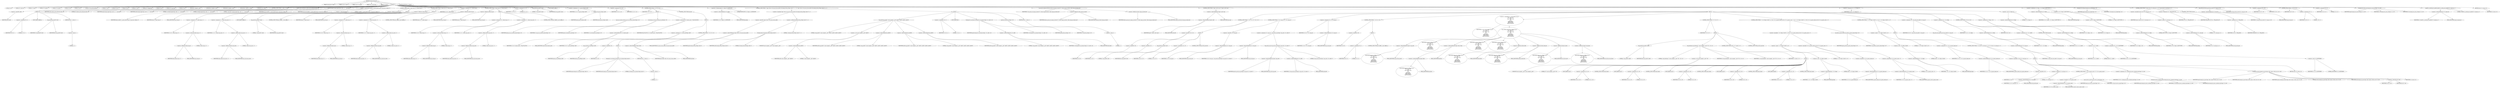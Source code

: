 digraph hostapd_notif_assoc {  
"1000122" [label = "(METHOD,hostapd_notif_assoc)" ]
"1000123" [label = "(PARAM,hostapd_data *hapd)" ]
"1000124" [label = "(PARAM,const u8 *addr)" ]
"1000125" [label = "(PARAM,const u8 *req_ies)" ]
"1000126" [label = "(PARAM,size_t req_ies_len)" ]
"1000127" [label = "(PARAM,int reassoc)" ]
"1000128" [label = "(BLOCK,,)" ]
"1000129" [label = "(LOCAL,v9: int)" ]
"1000130" [label = "(LOCAL,v10: const u8 *)" ]
"1000131" [label = "(LOCAL,v11: size_t)" ]
"1000132" [label = "(LOCAL,v12: sta_info *)" ]
"1000133" [label = "(LOCAL,v13: sta_info *)" ]
"1000134" [label = "(LOCAL,v14: int)" ]
"1000135" [label = "(LOCAL,v15: int)" ]
"1000136" [label = "(LOCAL,v16: wpa_state_machine *)" ]
"1000137" [label = "(LOCAL,v17: int)" ]
"1000138" [label = "(LOCAL,v18: u8 *)" ]
"1000139" [label = "(LOCAL,v20: int)" ]
"1000140" [label = "(LOCAL,v21: u32)" ]
"1000141" [label = "(LOCAL,v22: unsigned int)" ]
"1000142" [label = "(LOCAL,v23: int)" ]
"1000143" [label = "(LOCAL,v24: wpa_event)" ]
"1000144" [label = "(LOCAL,v25: int)" ]
"1000145" [label = "(LOCAL,fmt: unsigned __int8 *)" ]
"1000146" [label = "(LOCAL,fmta: unsigned __int8 *)" ]
"1000147" [label = "(LOCAL,fmtb: unsigned __int8 *)" ]
"1000148" [label = "(LOCAL,elems: ieee802_11_elems)" ]
"1000149" [label = "(LOCAL,buf: u8 [ 1064 ])" ]
"1000150" [label = "(CONTROL_STRUCTURE,if ( !addr ),if ( !addr ))" ]
"1000151" [label = "(<operator>.logicalNot,!addr)" ]
"1000152" [label = "(IDENTIFIER,addr,!addr)" ]
"1000153" [label = "(BLOCK,,)" ]
"1000154" [label = "(<operator>.assignment,v9 = 2)" ]
"1000155" [label = "(IDENTIFIER,v9,v9 = 2)" ]
"1000156" [label = "(LITERAL,2,v9 = 2)" ]
"1000157" [label = "(JUMP_TARGET,LABEL_3)" ]
"1000158" [label = "(wpa_printf,wpa_printf(v9, fmt))" ]
"1000159" [label = "(IDENTIFIER,v9,wpa_printf(v9, fmt))" ]
"1000160" [label = "(IDENTIFIER,fmt,wpa_printf(v9, fmt))" ]
"1000161" [label = "(RETURN,return -1;,return -1;)" ]
"1000162" [label = "(<operator>.minus,-1)" ]
"1000163" [label = "(LITERAL,1,-1)" ]
"1000164" [label = "(random_add_randomness,random_add_randomness(addr, 6u))" ]
"1000165" [label = "(IDENTIFIER,addr,random_add_randomness(addr, 6u))" ]
"1000166" [label = "(LITERAL,6u,random_add_randomness(addr, 6u))" ]
"1000167" [label = "(hostapd_logger,hostapd_logger(hapd, addr, 1u, 2, \"associated\"))" ]
"1000168" [label = "(IDENTIFIER,hapd,hostapd_logger(hapd, addr, 1u, 2, \"associated\"))" ]
"1000169" [label = "(IDENTIFIER,addr,hostapd_logger(hapd, addr, 1u, 2, \"associated\"))" ]
"1000170" [label = "(LITERAL,1u,hostapd_logger(hapd, addr, 1u, 2, \"associated\"))" ]
"1000171" [label = "(LITERAL,2,hostapd_logger(hapd, addr, 1u, 2, \"associated\"))" ]
"1000172" [label = "(LITERAL,\"associated\",hostapd_logger(hapd, addr, 1u, 2, \"associated\"))" ]
"1000173" [label = "(ieee802_11_parse_elems,ieee802_11_parse_elems(req_ies, req_ies_len, &elems, 0))" ]
"1000174" [label = "(IDENTIFIER,req_ies,ieee802_11_parse_elems(req_ies, req_ies_len, &elems, 0))" ]
"1000175" [label = "(IDENTIFIER,req_ies_len,ieee802_11_parse_elems(req_ies, req_ies_len, &elems, 0))" ]
"1000176" [label = "(<operator>.addressOf,&elems)" ]
"1000177" [label = "(IDENTIFIER,elems,ieee802_11_parse_elems(req_ies, req_ies_len, &elems, 0))" ]
"1000178" [label = "(LITERAL,0,ieee802_11_parse_elems(req_ies, req_ies_len, &elems, 0))" ]
"1000179" [label = "(CONTROL_STRUCTURE,if ( elems.wps_ie ),if ( elems.wps_ie ))" ]
"1000180" [label = "(<operator>.fieldAccess,elems.wps_ie)" ]
"1000181" [label = "(IDENTIFIER,elems,if ( elems.wps_ie ))" ]
"1000182" [label = "(FIELD_IDENTIFIER,wps_ie,wps_ie)" ]
"1000183" [label = "(BLOCK,,)" ]
"1000184" [label = "(<operator>.assignment,v10 = elems.wps_ie - 2)" ]
"1000185" [label = "(IDENTIFIER,v10,v10 = elems.wps_ie - 2)" ]
"1000186" [label = "(<operator>.subtraction,elems.wps_ie - 2)" ]
"1000187" [label = "(<operator>.fieldAccess,elems.wps_ie)" ]
"1000188" [label = "(IDENTIFIER,elems,elems.wps_ie - 2)" ]
"1000189" [label = "(FIELD_IDENTIFIER,wps_ie,wps_ie)" ]
"1000190" [label = "(LITERAL,2,elems.wps_ie - 2)" ]
"1000191" [label = "(<operator>.assignment,v11 = elems.wps_ie_len + 2)" ]
"1000192" [label = "(IDENTIFIER,v11,v11 = elems.wps_ie_len + 2)" ]
"1000193" [label = "(<operator>.addition,elems.wps_ie_len + 2)" ]
"1000194" [label = "(<operator>.fieldAccess,elems.wps_ie_len)" ]
"1000195" [label = "(IDENTIFIER,elems,elems.wps_ie_len + 2)" ]
"1000196" [label = "(FIELD_IDENTIFIER,wps_ie_len,wps_ie_len)" ]
"1000197" [label = "(LITERAL,2,elems.wps_ie_len + 2)" ]
"1000198" [label = "(JUMP_TARGET,LABEL_6)" ]
"1000199" [label = "(wpa_printf,wpa_printf(2, fmta))" ]
"1000200" [label = "(LITERAL,2,wpa_printf(2, fmta))" ]
"1000201" [label = "(IDENTIFIER,fmta,wpa_printf(2, fmta))" ]
"1000202" [label = "(CONTROL_STRUCTURE,goto LABEL_7;,goto LABEL_7;)" ]
"1000203" [label = "(CONTROL_STRUCTURE,if ( elems.rsn_ie ),if ( elems.rsn_ie ))" ]
"1000204" [label = "(<operator>.fieldAccess,elems.rsn_ie)" ]
"1000205" [label = "(IDENTIFIER,elems,if ( elems.rsn_ie ))" ]
"1000206" [label = "(FIELD_IDENTIFIER,rsn_ie,rsn_ie)" ]
"1000207" [label = "(BLOCK,,)" ]
"1000208" [label = "(<operator>.assignment,v10 = elems.rsn_ie - 2)" ]
"1000209" [label = "(IDENTIFIER,v10,v10 = elems.rsn_ie - 2)" ]
"1000210" [label = "(<operator>.subtraction,elems.rsn_ie - 2)" ]
"1000211" [label = "(<operator>.fieldAccess,elems.rsn_ie)" ]
"1000212" [label = "(IDENTIFIER,elems,elems.rsn_ie - 2)" ]
"1000213" [label = "(FIELD_IDENTIFIER,rsn_ie,rsn_ie)" ]
"1000214" [label = "(LITERAL,2,elems.rsn_ie - 2)" ]
"1000215" [label = "(<operator>.assignment,v11 = elems.rsn_ie_len + 2)" ]
"1000216" [label = "(IDENTIFIER,v11,v11 = elems.rsn_ie_len + 2)" ]
"1000217" [label = "(<operator>.addition,elems.rsn_ie_len + 2)" ]
"1000218" [label = "(<operator>.fieldAccess,elems.rsn_ie_len)" ]
"1000219" [label = "(IDENTIFIER,elems,elems.rsn_ie_len + 2)" ]
"1000220" [label = "(FIELD_IDENTIFIER,rsn_ie_len,rsn_ie_len)" ]
"1000221" [label = "(LITERAL,2,elems.rsn_ie_len + 2)" ]
"1000222" [label = "(CONTROL_STRUCTURE,goto LABEL_6;,goto LABEL_6;)" ]
"1000223" [label = "(<operator>.assignment,v10 = elems.wpa_ie)" ]
"1000224" [label = "(IDENTIFIER,v10,v10 = elems.wpa_ie)" ]
"1000225" [label = "(<operator>.fieldAccess,elems.wpa_ie)" ]
"1000226" [label = "(IDENTIFIER,elems,v10 = elems.wpa_ie)" ]
"1000227" [label = "(FIELD_IDENTIFIER,wpa_ie,wpa_ie)" ]
"1000228" [label = "(CONTROL_STRUCTURE,if ( elems.wpa_ie ),if ( elems.wpa_ie ))" ]
"1000229" [label = "(<operator>.fieldAccess,elems.wpa_ie)" ]
"1000230" [label = "(IDENTIFIER,elems,if ( elems.wpa_ie ))" ]
"1000231" [label = "(FIELD_IDENTIFIER,wpa_ie,wpa_ie)" ]
"1000232" [label = "(BLOCK,,)" ]
"1000233" [label = "(<operator>.assignment,v10 = elems.wpa_ie - 2)" ]
"1000234" [label = "(IDENTIFIER,v10,v10 = elems.wpa_ie - 2)" ]
"1000235" [label = "(<operator>.subtraction,elems.wpa_ie - 2)" ]
"1000236" [label = "(<operator>.fieldAccess,elems.wpa_ie)" ]
"1000237" [label = "(IDENTIFIER,elems,elems.wpa_ie - 2)" ]
"1000238" [label = "(FIELD_IDENTIFIER,wpa_ie,wpa_ie)" ]
"1000239" [label = "(LITERAL,2,elems.wpa_ie - 2)" ]
"1000240" [label = "(<operator>.assignment,v11 = elems.wpa_ie_len + 2)" ]
"1000241" [label = "(IDENTIFIER,v11,v11 = elems.wpa_ie_len + 2)" ]
"1000242" [label = "(<operator>.addition,elems.wpa_ie_len + 2)" ]
"1000243" [label = "(<operator>.fieldAccess,elems.wpa_ie_len)" ]
"1000244" [label = "(IDENTIFIER,elems,elems.wpa_ie_len + 2)" ]
"1000245" [label = "(FIELD_IDENTIFIER,wpa_ie_len,wpa_ie_len)" ]
"1000246" [label = "(LITERAL,2,elems.wpa_ie_len + 2)" ]
"1000247" [label = "(CONTROL_STRUCTURE,goto LABEL_6;,goto LABEL_6;)" ]
"1000248" [label = "(<operator>.assignment,v11 = 0)" ]
"1000249" [label = "(IDENTIFIER,v11,v11 = 0)" ]
"1000250" [label = "(LITERAL,0,v11 = 0)" ]
"1000251" [label = "(wpa_printf,wpa_printf(2, fmta))" ]
"1000252" [label = "(LITERAL,2,wpa_printf(2, fmta))" ]
"1000253" [label = "(IDENTIFIER,fmta,wpa_printf(2, fmta))" ]
"1000254" [label = "(JUMP_TARGET,LABEL_7)" ]
"1000255" [label = "(<operator>.assignment,v12 = ap_get_sta(hapd, addr))" ]
"1000256" [label = "(IDENTIFIER,v12,v12 = ap_get_sta(hapd, addr))" ]
"1000257" [label = "(ap_get_sta,ap_get_sta(hapd, addr))" ]
"1000258" [label = "(IDENTIFIER,hapd,ap_get_sta(hapd, addr))" ]
"1000259" [label = "(IDENTIFIER,addr,ap_get_sta(hapd, addr))" ]
"1000260" [label = "(<operator>.assignment,v13 = v12)" ]
"1000261" [label = "(IDENTIFIER,v13,v13 = v12)" ]
"1000262" [label = "(IDENTIFIER,v12,v13 = v12)" ]
"1000263" [label = "(CONTROL_STRUCTURE,if ( v12 ),if ( v12 ))" ]
"1000264" [label = "(IDENTIFIER,v12,if ( v12 ))" ]
"1000265" [label = "(BLOCK,,)" ]
"1000266" [label = "(ap_sta_no_session_timeout,ap_sta_no_session_timeout(hapd, v12))" ]
"1000267" [label = "(IDENTIFIER,hapd,ap_sta_no_session_timeout(hapd, v12))" ]
"1000268" [label = "(IDENTIFIER,v12,ap_sta_no_session_timeout(hapd, v12))" ]
"1000269" [label = "(accounting_sta_stop,accounting_sta_stop(hapd, v13))" ]
"1000270" [label = "(IDENTIFIER,hapd,accounting_sta_stop(hapd, v13))" ]
"1000271" [label = "(IDENTIFIER,v13,accounting_sta_stop(hapd, v13))" ]
"1000272" [label = "(<operator>.assignment,v13->timeout_next = STA_NULLFUNC)" ]
"1000273" [label = "(<operator>.indirectFieldAccess,v13->timeout_next)" ]
"1000274" [label = "(IDENTIFIER,v13,v13->timeout_next = STA_NULLFUNC)" ]
"1000275" [label = "(FIELD_IDENTIFIER,timeout_next,timeout_next)" ]
"1000276" [label = "(IDENTIFIER,STA_NULLFUNC,v13->timeout_next = STA_NULLFUNC)" ]
"1000277" [label = "(CONTROL_STRUCTURE,else,else)" ]
"1000278" [label = "(BLOCK,,)" ]
"1000279" [label = "(<operator>.assignment,v13 = ap_sta_add(hapd, addr))" ]
"1000280" [label = "(IDENTIFIER,v13,v13 = ap_sta_add(hapd, addr))" ]
"1000281" [label = "(ap_sta_add,ap_sta_add(hapd, addr))" ]
"1000282" [label = "(IDENTIFIER,hapd,ap_sta_add(hapd, addr))" ]
"1000283" [label = "(IDENTIFIER,addr,ap_sta_add(hapd, addr))" ]
"1000284" [label = "(CONTROL_STRUCTURE,if ( !v13 ),if ( !v13 ))" ]
"1000285" [label = "(<operator>.logicalNot,!v13)" ]
"1000286" [label = "(IDENTIFIER,v13,!v13)" ]
"1000287" [label = "(BLOCK,,)" ]
"1000288" [label = "(hostapd_drv_sta_disassoc,hostapd_drv_sta_disassoc(hapd, addr, 5))" ]
"1000289" [label = "(IDENTIFIER,hapd,hostapd_drv_sta_disassoc(hapd, addr, 5))" ]
"1000290" [label = "(IDENTIFIER,addr,hostapd_drv_sta_disassoc(hapd, addr, 5))" ]
"1000291" [label = "(LITERAL,5,hostapd_drv_sta_disassoc(hapd, addr, 5))" ]
"1000292" [label = "(RETURN,return -1;,return -1;)" ]
"1000293" [label = "(<operator>.minus,-1)" ]
"1000294" [label = "(LITERAL,1,-1)" ]
"1000295" [label = "(<operators>.assignmentAnd,v13->flags &= 0xFFFECFFF)" ]
"1000296" [label = "(<operator>.indirectFieldAccess,v13->flags)" ]
"1000297" [label = "(IDENTIFIER,v13,v13->flags &= 0xFFFECFFF)" ]
"1000298" [label = "(FIELD_IDENTIFIER,flags,flags)" ]
"1000299" [label = "(LITERAL,0xFFFECFFF,v13->flags &= 0xFFFECFFF)" ]
"1000300" [label = "(CONTROL_STRUCTURE,if ( !hapd->iface->drv_max_acl_mac_addrs && hostapd_check_acl(hapd, addr, 0) != 1 ),if ( !hapd->iface->drv_max_acl_mac_addrs && hostapd_check_acl(hapd, addr, 0) != 1 ))" ]
"1000301" [label = "(<operator>.logicalAnd,!hapd->iface->drv_max_acl_mac_addrs && hostapd_check_acl(hapd, addr, 0) != 1)" ]
"1000302" [label = "(<operator>.logicalNot,!hapd->iface->drv_max_acl_mac_addrs)" ]
"1000303" [label = "(<operator>.indirectFieldAccess,hapd->iface->drv_max_acl_mac_addrs)" ]
"1000304" [label = "(<operator>.indirectFieldAccess,hapd->iface)" ]
"1000305" [label = "(IDENTIFIER,hapd,!hapd->iface->drv_max_acl_mac_addrs)" ]
"1000306" [label = "(FIELD_IDENTIFIER,iface,iface)" ]
"1000307" [label = "(FIELD_IDENTIFIER,drv_max_acl_mac_addrs,drv_max_acl_mac_addrs)" ]
"1000308" [label = "(<operator>.notEquals,hostapd_check_acl(hapd, addr, 0) != 1)" ]
"1000309" [label = "(hostapd_check_acl,hostapd_check_acl(hapd, addr, 0))" ]
"1000310" [label = "(IDENTIFIER,hapd,hostapd_check_acl(hapd, addr, 0))" ]
"1000311" [label = "(IDENTIFIER,addr,hostapd_check_acl(hapd, addr, 0))" ]
"1000312" [label = "(LITERAL,0,hostapd_check_acl(hapd, addr, 0))" ]
"1000313" [label = "(LITERAL,1,hostapd_check_acl(hapd, addr, 0) != 1)" ]
"1000314" [label = "(BLOCK,,)" ]
"1000315" [label = "(wpa_printf,wpa_printf(3, (const unsigned __int8 *)addr[2], addr[3], addr[4], addr[5]))" ]
"1000316" [label = "(LITERAL,3,wpa_printf(3, (const unsigned __int8 *)addr[2], addr[3], addr[4], addr[5]))" ]
"1000317" [label = "(<operator>.cast,(const unsigned __int8 *)addr[2])" ]
"1000318" [label = "(UNKNOWN,const unsigned __int8 *,const unsigned __int8 *)" ]
"1000319" [label = "(<operator>.indirectIndexAccess,addr[2])" ]
"1000320" [label = "(IDENTIFIER,addr,(const unsigned __int8 *)addr[2])" ]
"1000321" [label = "(LITERAL,2,(const unsigned __int8 *)addr[2])" ]
"1000322" [label = "(<operator>.indirectIndexAccess,addr[3])" ]
"1000323" [label = "(IDENTIFIER,addr,wpa_printf(3, (const unsigned __int8 *)addr[2], addr[3], addr[4], addr[5]))" ]
"1000324" [label = "(LITERAL,3,wpa_printf(3, (const unsigned __int8 *)addr[2], addr[3], addr[4], addr[5]))" ]
"1000325" [label = "(<operator>.indirectIndexAccess,addr[4])" ]
"1000326" [label = "(IDENTIFIER,addr,wpa_printf(3, (const unsigned __int8 *)addr[2], addr[3], addr[4], addr[5]))" ]
"1000327" [label = "(LITERAL,4,wpa_printf(3, (const unsigned __int8 *)addr[2], addr[3], addr[4], addr[5]))" ]
"1000328" [label = "(<operator>.indirectIndexAccess,addr[5])" ]
"1000329" [label = "(IDENTIFIER,addr,wpa_printf(3, (const unsigned __int8 *)addr[2], addr[3], addr[4], addr[5]))" ]
"1000330" [label = "(LITERAL,5,wpa_printf(3, (const unsigned __int8 *)addr[2], addr[3], addr[4], addr[5]))" ]
"1000331" [label = "(<operator>.assignment,v14 = 1)" ]
"1000332" [label = "(IDENTIFIER,v14,v14 = 1)" ]
"1000333" [label = "(LITERAL,1,v14 = 1)" ]
"1000334" [label = "(JUMP_TARGET,fail)" ]
"1000335" [label = "(hostapd_drv_sta_disassoc,hostapd_drv_sta_disassoc(hapd, v13->addr, v14))" ]
"1000336" [label = "(IDENTIFIER,hapd,hostapd_drv_sta_disassoc(hapd, v13->addr, v14))" ]
"1000337" [label = "(<operator>.indirectFieldAccess,v13->addr)" ]
"1000338" [label = "(IDENTIFIER,v13,hostapd_drv_sta_disassoc(hapd, v13->addr, v14))" ]
"1000339" [label = "(FIELD_IDENTIFIER,addr,addr)" ]
"1000340" [label = "(IDENTIFIER,v14,hostapd_drv_sta_disassoc(hapd, v13->addr, v14))" ]
"1000341" [label = "(ap_free_sta,ap_free_sta(hapd, v13))" ]
"1000342" [label = "(IDENTIFIER,hapd,ap_free_sta(hapd, v13))" ]
"1000343" [label = "(IDENTIFIER,v13,ap_free_sta(hapd, v13))" ]
"1000344" [label = "(RETURN,return -1;,return -1;)" ]
"1000345" [label = "(<operator>.minus,-1)" ]
"1000346" [label = "(LITERAL,1,-1)" ]
"1000347" [label = "(ap_copy_sta_supp_op_classes,ap_copy_sta_supp_op_classes(v13, elems.supp_op_classes, elems.supp_op_classes_len))" ]
"1000348" [label = "(IDENTIFIER,v13,ap_copy_sta_supp_op_classes(v13, elems.supp_op_classes, elems.supp_op_classes_len))" ]
"1000349" [label = "(<operator>.fieldAccess,elems.supp_op_classes)" ]
"1000350" [label = "(IDENTIFIER,elems,ap_copy_sta_supp_op_classes(v13, elems.supp_op_classes, elems.supp_op_classes_len))" ]
"1000351" [label = "(FIELD_IDENTIFIER,supp_op_classes,supp_op_classes)" ]
"1000352" [label = "(<operator>.fieldAccess,elems.supp_op_classes_len)" ]
"1000353" [label = "(IDENTIFIER,elems,ap_copy_sta_supp_op_classes(v13, elems.supp_op_classes, elems.supp_op_classes_len))" ]
"1000354" [label = "(FIELD_IDENTIFIER,supp_op_classes_len,supp_op_classes_len)" ]
"1000355" [label = "(CONTROL_STRUCTURE,if ( hapd->conf->wpa ),if ( hapd->conf->wpa ))" ]
"1000356" [label = "(<operator>.indirectFieldAccess,hapd->conf->wpa)" ]
"1000357" [label = "(<operator>.indirectFieldAccess,hapd->conf)" ]
"1000358" [label = "(IDENTIFIER,hapd,if ( hapd->conf->wpa ))" ]
"1000359" [label = "(FIELD_IDENTIFIER,conf,conf)" ]
"1000360" [label = "(FIELD_IDENTIFIER,wpa,wpa)" ]
"1000361" [label = "(BLOCK,,)" ]
"1000362" [label = "(CONTROL_STRUCTURE,if ( !v10 || !v11 ),if ( !v10 || !v11 ))" ]
"1000363" [label = "(<operator>.logicalOr,!v10 || !v11)" ]
"1000364" [label = "(<operator>.logicalNot,!v10)" ]
"1000365" [label = "(IDENTIFIER,v10,!v10)" ]
"1000366" [label = "(<operator>.logicalNot,!v11)" ]
"1000367" [label = "(IDENTIFIER,v11,!v11)" ]
"1000368" [label = "(BLOCK,,)" ]
"1000369" [label = "(wpa_printf,wpa_printf(2, fmt))" ]
"1000370" [label = "(LITERAL,2,wpa_printf(2, fmt))" ]
"1000371" [label = "(IDENTIFIER,fmt,wpa_printf(2, fmt))" ]
"1000372" [label = "(<operator>.assignment,v14 = 13)" ]
"1000373" [label = "(IDENTIFIER,v14,v14 = 13)" ]
"1000374" [label = "(LITERAL,13,v14 = 13)" ]
"1000375" [label = "(CONTROL_STRUCTURE,goto fail;,goto fail;)" ]
"1000376" [label = "(CONTROL_STRUCTURE,if ( !v13->wpa_sm ),if ( !v13->wpa_sm ))" ]
"1000377" [label = "(<operator>.logicalNot,!v13->wpa_sm)" ]
"1000378" [label = "(<operator>.indirectFieldAccess,v13->wpa_sm)" ]
"1000379" [label = "(IDENTIFIER,v13,!v13->wpa_sm)" ]
"1000380" [label = "(FIELD_IDENTIFIER,wpa_sm,wpa_sm)" ]
"1000381" [label = "(<operator>.assignment,v13->wpa_sm = wpa_auth_sta_init(hapd->wpa_auth, v13->addr, 0))" ]
"1000382" [label = "(<operator>.indirectFieldAccess,v13->wpa_sm)" ]
"1000383" [label = "(IDENTIFIER,v13,v13->wpa_sm = wpa_auth_sta_init(hapd->wpa_auth, v13->addr, 0))" ]
"1000384" [label = "(FIELD_IDENTIFIER,wpa_sm,wpa_sm)" ]
"1000385" [label = "(wpa_auth_sta_init,wpa_auth_sta_init(hapd->wpa_auth, v13->addr, 0))" ]
"1000386" [label = "(<operator>.indirectFieldAccess,hapd->wpa_auth)" ]
"1000387" [label = "(IDENTIFIER,hapd,wpa_auth_sta_init(hapd->wpa_auth, v13->addr, 0))" ]
"1000388" [label = "(FIELD_IDENTIFIER,wpa_auth,wpa_auth)" ]
"1000389" [label = "(<operator>.indirectFieldAccess,v13->addr)" ]
"1000390" [label = "(IDENTIFIER,v13,wpa_auth_sta_init(hapd->wpa_auth, v13->addr, 0))" ]
"1000391" [label = "(FIELD_IDENTIFIER,addr,addr)" ]
"1000392" [label = "(LITERAL,0,wpa_auth_sta_init(hapd->wpa_auth, v13->addr, 0))" ]
"1000393" [label = "(<operator>.assignment,v16 = v13->wpa_sm)" ]
"1000394" [label = "(IDENTIFIER,v16,v16 = v13->wpa_sm)" ]
"1000395" [label = "(<operator>.indirectFieldAccess,v13->wpa_sm)" ]
"1000396" [label = "(IDENTIFIER,v13,v16 = v13->wpa_sm)" ]
"1000397" [label = "(FIELD_IDENTIFIER,wpa_sm,wpa_sm)" ]
"1000398" [label = "(CONTROL_STRUCTURE,if ( !v16 ),if ( !v16 ))" ]
"1000399" [label = "(<operator>.logicalNot,!v16)" ]
"1000400" [label = "(IDENTIFIER,v16,!v16)" ]
"1000401" [label = "(BLOCK,,)" ]
"1000402" [label = "(<operator>.assignment,v9 = 5)" ]
"1000403" [label = "(IDENTIFIER,v9,v9 = 5)" ]
"1000404" [label = "(LITERAL,5,v9 = 5)" ]
"1000405" [label = "(CONTROL_STRUCTURE,goto LABEL_3;,goto LABEL_3;)" ]
"1000406" [label = "(<operator>.assignment,v17 = wpa_validate_wpa_ie(\n            hapd->wpa_auth,\n            v16,\n            hapd->iface->freq,\n            v10,\n            v11,\n            elems.mdie,\n            elems.mdie_len,\n            elems.owe_dh,\n            elems.owe_dh_len))" ]
"1000407" [label = "(IDENTIFIER,v17,v17 = wpa_validate_wpa_ie(\n            hapd->wpa_auth,\n            v16,\n            hapd->iface->freq,\n            v10,\n            v11,\n            elems.mdie,\n            elems.mdie_len,\n            elems.owe_dh,\n            elems.owe_dh_len))" ]
"1000408" [label = "(wpa_validate_wpa_ie,wpa_validate_wpa_ie(\n            hapd->wpa_auth,\n            v16,\n            hapd->iface->freq,\n            v10,\n            v11,\n            elems.mdie,\n            elems.mdie_len,\n            elems.owe_dh,\n            elems.owe_dh_len))" ]
"1000409" [label = "(<operator>.indirectFieldAccess,hapd->wpa_auth)" ]
"1000410" [label = "(IDENTIFIER,hapd,wpa_validate_wpa_ie(\n            hapd->wpa_auth,\n            v16,\n            hapd->iface->freq,\n            v10,\n            v11,\n            elems.mdie,\n            elems.mdie_len,\n            elems.owe_dh,\n            elems.owe_dh_len))" ]
"1000411" [label = "(FIELD_IDENTIFIER,wpa_auth,wpa_auth)" ]
"1000412" [label = "(IDENTIFIER,v16,wpa_validate_wpa_ie(\n            hapd->wpa_auth,\n            v16,\n            hapd->iface->freq,\n            v10,\n            v11,\n            elems.mdie,\n            elems.mdie_len,\n            elems.owe_dh,\n            elems.owe_dh_len))" ]
"1000413" [label = "(<operator>.indirectFieldAccess,hapd->iface->freq)" ]
"1000414" [label = "(<operator>.indirectFieldAccess,hapd->iface)" ]
"1000415" [label = "(IDENTIFIER,hapd,wpa_validate_wpa_ie(\n            hapd->wpa_auth,\n            v16,\n            hapd->iface->freq,\n            v10,\n            v11,\n            elems.mdie,\n            elems.mdie_len,\n            elems.owe_dh,\n            elems.owe_dh_len))" ]
"1000416" [label = "(FIELD_IDENTIFIER,iface,iface)" ]
"1000417" [label = "(FIELD_IDENTIFIER,freq,freq)" ]
"1000418" [label = "(IDENTIFIER,v10,wpa_validate_wpa_ie(\n            hapd->wpa_auth,\n            v16,\n            hapd->iface->freq,\n            v10,\n            v11,\n            elems.mdie,\n            elems.mdie_len,\n            elems.owe_dh,\n            elems.owe_dh_len))" ]
"1000419" [label = "(IDENTIFIER,v11,wpa_validate_wpa_ie(\n            hapd->wpa_auth,\n            v16,\n            hapd->iface->freq,\n            v10,\n            v11,\n            elems.mdie,\n            elems.mdie_len,\n            elems.owe_dh,\n            elems.owe_dh_len))" ]
"1000420" [label = "(<operator>.fieldAccess,elems.mdie)" ]
"1000421" [label = "(IDENTIFIER,elems,wpa_validate_wpa_ie(\n            hapd->wpa_auth,\n            v16,\n            hapd->iface->freq,\n            v10,\n            v11,\n            elems.mdie,\n            elems.mdie_len,\n            elems.owe_dh,\n            elems.owe_dh_len))" ]
"1000422" [label = "(FIELD_IDENTIFIER,mdie,mdie)" ]
"1000423" [label = "(<operator>.fieldAccess,elems.mdie_len)" ]
"1000424" [label = "(IDENTIFIER,elems,wpa_validate_wpa_ie(\n            hapd->wpa_auth,\n            v16,\n            hapd->iface->freq,\n            v10,\n            v11,\n            elems.mdie,\n            elems.mdie_len,\n            elems.owe_dh,\n            elems.owe_dh_len))" ]
"1000425" [label = "(FIELD_IDENTIFIER,mdie_len,mdie_len)" ]
"1000426" [label = "(<operator>.fieldAccess,elems.owe_dh)" ]
"1000427" [label = "(IDENTIFIER,elems,wpa_validate_wpa_ie(\n            hapd->wpa_auth,\n            v16,\n            hapd->iface->freq,\n            v10,\n            v11,\n            elems.mdie,\n            elems.mdie_len,\n            elems.owe_dh,\n            elems.owe_dh_len))" ]
"1000428" [label = "(FIELD_IDENTIFIER,owe_dh,owe_dh)" ]
"1000429" [label = "(<operator>.fieldAccess,elems.owe_dh_len)" ]
"1000430" [label = "(IDENTIFIER,elems,wpa_validate_wpa_ie(\n            hapd->wpa_auth,\n            v16,\n            hapd->iface->freq,\n            v10,\n            v11,\n            elems.mdie,\n            elems.mdie_len,\n            elems.owe_dh,\n            elems.owe_dh_len))" ]
"1000431" [label = "(FIELD_IDENTIFIER,owe_dh_len,owe_dh_len)" ]
"1000432" [label = "(CONTROL_STRUCTURE,if ( v17 ),if ( v17 ))" ]
"1000433" [label = "(IDENTIFIER,v17,if ( v17 ))" ]
"1000434" [label = "(BLOCK,,)" ]
"1000435" [label = "(wpa_printf,wpa_printf(2, fmtb))" ]
"1000436" [label = "(LITERAL,2,wpa_printf(2, fmtb))" ]
"1000437" [label = "(IDENTIFIER,fmtb,wpa_printf(2, fmtb))" ]
"1000438" [label = "(wpa_hexdump,wpa_hexdump(2, (const unsigned __int8 *)\"IE\", v10, v11))" ]
"1000439" [label = "(LITERAL,2,wpa_hexdump(2, (const unsigned __int8 *)\"IE\", v10, v11))" ]
"1000440" [label = "(<operator>.cast,(const unsigned __int8 *)\"IE\")" ]
"1000441" [label = "(UNKNOWN,const unsigned __int8 *,const unsigned __int8 *)" ]
"1000442" [label = "(LITERAL,\"IE\",(const unsigned __int8 *)\"IE\")" ]
"1000443" [label = "(IDENTIFIER,v10,wpa_hexdump(2, (const unsigned __int8 *)\"IE\", v10, v11))" ]
"1000444" [label = "(IDENTIFIER,v11,wpa_hexdump(2, (const unsigned __int8 *)\"IE\", v10, v11))" ]
"1000445" [label = "(CONTROL_STRUCTURE,switch ( v17 ),switch ( v17 ))" ]
"1000446" [label = "(IDENTIFIER,v17,switch ( v17 ))" ]
"1000447" [label = "(BLOCK,,)" ]
"1000448" [label = "(JUMP_TARGET,case 2)" ]
"1000449" [label = "(<operator>.assignment,v14 = 18)" ]
"1000450" [label = "(IDENTIFIER,v14,v14 = 18)" ]
"1000451" [label = "(LITERAL,18,v14 = 18)" ]
"1000452" [label = "(CONTROL_STRUCTURE,break;,break;)" ]
"1000453" [label = "(JUMP_TARGET,case 3)" ]
"1000454" [label = "(<operator>.assignment,v14 = 19)" ]
"1000455" [label = "(IDENTIFIER,v14,v14 = 19)" ]
"1000456" [label = "(LITERAL,19,v14 = 19)" ]
"1000457" [label = "(CONTROL_STRUCTURE,break;,break;)" ]
"1000458" [label = "(JUMP_TARGET,case 4)" ]
"1000459" [label = "(<operator>.assignment,v14 = 20)" ]
"1000460" [label = "(IDENTIFIER,v14,v14 = 20)" ]
"1000461" [label = "(LITERAL,20,v14 = 20)" ]
"1000462" [label = "(CONTROL_STRUCTURE,break;,break;)" ]
"1000463" [label = "(JUMP_TARGET,case 8)" ]
"1000464" [label = "(<operator>.assignment,v14 = 24)" ]
"1000465" [label = "(IDENTIFIER,v14,v14 = 24)" ]
"1000466" [label = "(LITERAL,24,v14 = 24)" ]
"1000467" [label = "(CONTROL_STRUCTURE,break;,break;)" ]
"1000468" [label = "(JUMP_TARGET,default)" ]
"1000469" [label = "(<operator>.assignment,v14 = 13)" ]
"1000470" [label = "(IDENTIFIER,v14,v14 = 13)" ]
"1000471" [label = "(LITERAL,13,v14 = 13)" ]
"1000472" [label = "(CONTROL_STRUCTURE,break;,break;)" ]
"1000473" [label = "(CONTROL_STRUCTURE,goto fail;,goto fail;)" ]
"1000474" [label = "(CONTROL_STRUCTURE,if ( (~v13->flags & 0x402) == 0 && !v13->sa_query_timed_out && v13->sa_query_count > 0 ),if ( (~v13->flags & 0x402) == 0 && !v13->sa_query_timed_out && v13->sa_query_count > 0 ))" ]
"1000475" [label = "(<operator>.logicalAnd,(~v13->flags & 0x402) == 0 && !v13->sa_query_timed_out && v13->sa_query_count > 0)" ]
"1000476" [label = "(<operator>.equals,(~v13->flags & 0x402) == 0)" ]
"1000477" [label = "(<operator>.and,~v13->flags & 0x402)" ]
"1000478" [label = "(<operator>.indirectFieldAccess,~v13->flags)" ]
"1000479" [label = "(IDENTIFIER,~v13,~v13->flags & 0x402)" ]
"1000480" [label = "(FIELD_IDENTIFIER,flags,flags)" ]
"1000481" [label = "(LITERAL,0x402,~v13->flags & 0x402)" ]
"1000482" [label = "(LITERAL,0,(~v13->flags & 0x402) == 0)" ]
"1000483" [label = "(<operator>.logicalAnd,!v13->sa_query_timed_out && v13->sa_query_count > 0)" ]
"1000484" [label = "(<operator>.logicalNot,!v13->sa_query_timed_out)" ]
"1000485" [label = "(<operator>.indirectFieldAccess,v13->sa_query_timed_out)" ]
"1000486" [label = "(IDENTIFIER,v13,!v13->sa_query_timed_out)" ]
"1000487" [label = "(FIELD_IDENTIFIER,sa_query_timed_out,sa_query_timed_out)" ]
"1000488" [label = "(<operator>.greaterThan,v13->sa_query_count > 0)" ]
"1000489" [label = "(<operator>.indirectFieldAccess,v13->sa_query_count)" ]
"1000490" [label = "(IDENTIFIER,v13,v13->sa_query_count > 0)" ]
"1000491" [label = "(FIELD_IDENTIFIER,sa_query_count,sa_query_count)" ]
"1000492" [label = "(LITERAL,0,v13->sa_query_count > 0)" ]
"1000493" [label = "(ap_check_sa_query_timeout,ap_check_sa_query_timeout(hapd, v13))" ]
"1000494" [label = "(IDENTIFIER,hapd,ap_check_sa_query_timeout(hapd, v13))" ]
"1000495" [label = "(IDENTIFIER,v13,ap_check_sa_query_timeout(hapd, v13))" ]
"1000496" [label = "(CONTROL_STRUCTURE,if ( (~v13->flags & 0x402) == 0 ),if ( (~v13->flags & 0x402) == 0 ))" ]
"1000497" [label = "(<operator>.equals,(~v13->flags & 0x402) == 0)" ]
"1000498" [label = "(<operator>.and,~v13->flags & 0x402)" ]
"1000499" [label = "(<operator>.indirectFieldAccess,~v13->flags)" ]
"1000500" [label = "(IDENTIFIER,~v13,~v13->flags & 0x402)" ]
"1000501" [label = "(FIELD_IDENTIFIER,flags,flags)" ]
"1000502" [label = "(LITERAL,0x402,~v13->flags & 0x402)" ]
"1000503" [label = "(LITERAL,0,(~v13->flags & 0x402) == 0)" ]
"1000504" [label = "(BLOCK,,)" ]
"1000505" [label = "(<operator>.assignment,v15 = v13->sa_query_timed_out)" ]
"1000506" [label = "(IDENTIFIER,v15,v15 = v13->sa_query_timed_out)" ]
"1000507" [label = "(<operator>.indirectFieldAccess,v13->sa_query_timed_out)" ]
"1000508" [label = "(IDENTIFIER,v13,v15 = v13->sa_query_timed_out)" ]
"1000509" [label = "(FIELD_IDENTIFIER,sa_query_timed_out,sa_query_timed_out)" ]
"1000510" [label = "(CONTROL_STRUCTURE,if ( !v15 && v13->auth_alg != 2 ),if ( !v15 && v13->auth_alg != 2 ))" ]
"1000511" [label = "(<operator>.logicalAnd,!v15 && v13->auth_alg != 2)" ]
"1000512" [label = "(<operator>.logicalNot,!v15)" ]
"1000513" [label = "(IDENTIFIER,v15,!v15)" ]
"1000514" [label = "(<operator>.notEquals,v13->auth_alg != 2)" ]
"1000515" [label = "(<operator>.indirectFieldAccess,v13->auth_alg)" ]
"1000516" [label = "(IDENTIFIER,v13,v13->auth_alg != 2)" ]
"1000517" [label = "(FIELD_IDENTIFIER,auth_alg,auth_alg)" ]
"1000518" [label = "(LITERAL,2,v13->auth_alg != 2)" ]
"1000519" [label = "(BLOCK,,)" ]
"1000520" [label = "(CONTROL_STRUCTURE,if ( !v13->sa_query_count ),if ( !v13->sa_query_count ))" ]
"1000521" [label = "(<operator>.logicalNot,!v13->sa_query_count)" ]
"1000522" [label = "(<operator>.indirectFieldAccess,v13->sa_query_count)" ]
"1000523" [label = "(IDENTIFIER,v13,!v13->sa_query_count)" ]
"1000524" [label = "(FIELD_IDENTIFIER,sa_query_count,sa_query_count)" ]
"1000525" [label = "(ap_sta_start_sa_query,ap_sta_start_sa_query(hapd, v13))" ]
"1000526" [label = "(IDENTIFIER,hapd,ap_sta_start_sa_query(hapd, v13))" ]
"1000527" [label = "(IDENTIFIER,v13,ap_sta_start_sa_query(hapd, v13))" ]
"1000528" [label = "(<operator>.assignment,v18 = hostapd_eid_assoc_comeback_time(hapd, v13, buf))" ]
"1000529" [label = "(IDENTIFIER,v18,v18 = hostapd_eid_assoc_comeback_time(hapd, v13, buf))" ]
"1000530" [label = "(hostapd_eid_assoc_comeback_time,hostapd_eid_assoc_comeback_time(hapd, v13, buf))" ]
"1000531" [label = "(IDENTIFIER,hapd,hostapd_eid_assoc_comeback_time(hapd, v13, buf))" ]
"1000532" [label = "(IDENTIFIER,v13,hostapd_eid_assoc_comeback_time(hapd, v13, buf))" ]
"1000533" [label = "(IDENTIFIER,buf,hostapd_eid_assoc_comeback_time(hapd, v13, buf))" ]
"1000534" [label = "(hostapd_sta_assoc,hostapd_sta_assoc(hapd, addr, reassoc, 0x1Eu, buf, v18 - buf))" ]
"1000535" [label = "(IDENTIFIER,hapd,hostapd_sta_assoc(hapd, addr, reassoc, 0x1Eu, buf, v18 - buf))" ]
"1000536" [label = "(IDENTIFIER,addr,hostapd_sta_assoc(hapd, addr, reassoc, 0x1Eu, buf, v18 - buf))" ]
"1000537" [label = "(IDENTIFIER,reassoc,hostapd_sta_assoc(hapd, addr, reassoc, 0x1Eu, buf, v18 - buf))" ]
"1000538" [label = "(LITERAL,0x1Eu,hostapd_sta_assoc(hapd, addr, reassoc, 0x1Eu, buf, v18 - buf))" ]
"1000539" [label = "(IDENTIFIER,buf,hostapd_sta_assoc(hapd, addr, reassoc, 0x1Eu, buf, v18 - buf))" ]
"1000540" [label = "(<operator>.subtraction,v18 - buf)" ]
"1000541" [label = "(IDENTIFIER,v18,v18 - buf)" ]
"1000542" [label = "(IDENTIFIER,buf,v18 - buf)" ]
"1000543" [label = "(RETURN,return v15;,return v15;)" ]
"1000544" [label = "(IDENTIFIER,v15,return v15;)" ]
"1000545" [label = "(<operator>.assignment,v20 = wpa_auth_uses_mfp(v13->wpa_sm))" ]
"1000546" [label = "(IDENTIFIER,v20,v20 = wpa_auth_uses_mfp(v13->wpa_sm))" ]
"1000547" [label = "(wpa_auth_uses_mfp,wpa_auth_uses_mfp(v13->wpa_sm))" ]
"1000548" [label = "(<operator>.indirectFieldAccess,v13->wpa_sm)" ]
"1000549" [label = "(IDENTIFIER,v13,wpa_auth_uses_mfp(v13->wpa_sm))" ]
"1000550" [label = "(FIELD_IDENTIFIER,wpa_sm,wpa_sm)" ]
"1000551" [label = "(<operator>.assignment,v21 = v13->flags)" ]
"1000552" [label = "(IDENTIFIER,v21,v21 = v13->flags)" ]
"1000553" [label = "(<operator>.indirectFieldAccess,v13->flags)" ]
"1000554" [label = "(IDENTIFIER,v13,v21 = v13->flags)" ]
"1000555" [label = "(FIELD_IDENTIFIER,flags,flags)" ]
"1000556" [label = "(CONTROL_STRUCTURE,if ( v20 ),if ( v20 ))" ]
"1000557" [label = "(IDENTIFIER,v20,if ( v20 ))" ]
"1000558" [label = "(<operator>.assignment,v22 = v21 | 0x400)" ]
"1000559" [label = "(IDENTIFIER,v22,v22 = v21 | 0x400)" ]
"1000560" [label = "(<operator>.or,v21 | 0x400)" ]
"1000561" [label = "(IDENTIFIER,v21,v21 | 0x400)" ]
"1000562" [label = "(LITERAL,0x400,v21 | 0x400)" ]
"1000563" [label = "(CONTROL_STRUCTURE,else,else)" ]
"1000564" [label = "(<operator>.assignment,v22 = v21 & 0xFFFFFBFF)" ]
"1000565" [label = "(IDENTIFIER,v22,v22 = v21 & 0xFFFFFBFF)" ]
"1000566" [label = "(<operator>.and,v21 & 0xFFFFFBFF)" ]
"1000567" [label = "(IDENTIFIER,v21,v21 & 0xFFFFFBFF)" ]
"1000568" [label = "(LITERAL,0xFFFFFBFF,v21 & 0xFFFFFBFF)" ]
"1000569" [label = "(<operator>.assignment,v13->flags = v22)" ]
"1000570" [label = "(<operator>.indirectFieldAccess,v13->flags)" ]
"1000571" [label = "(IDENTIFIER,v13,v13->flags = v22)" ]
"1000572" [label = "(FIELD_IDENTIFIER,flags,flags)" ]
"1000573" [label = "(IDENTIFIER,v22,v13->flags = v22)" ]
"1000574" [label = "(<operator>.assignment,v23 = v13->flags & 2)" ]
"1000575" [label = "(IDENTIFIER,v23,v23 = v13->flags & 2)" ]
"1000576" [label = "(<operator>.and,v13->flags & 2)" ]
"1000577" [label = "(<operator>.indirectFieldAccess,v13->flags)" ]
"1000578" [label = "(IDENTIFIER,v13,v13->flags & 2)" ]
"1000579" [label = "(FIELD_IDENTIFIER,flags,flags)" ]
"1000580" [label = "(LITERAL,2,v13->flags & 2)" ]
"1000581" [label = "(<operator>.assignment,v13->flags = v13->flags & 0xFFF7FFFF | 3)" ]
"1000582" [label = "(<operator>.indirectFieldAccess,v13->flags)" ]
"1000583" [label = "(IDENTIFIER,v13,v13->flags = v13->flags & 0xFFF7FFFF | 3)" ]
"1000584" [label = "(FIELD_IDENTIFIER,flags,flags)" ]
"1000585" [label = "(<operator>.or,v13->flags & 0xFFF7FFFF | 3)" ]
"1000586" [label = "(<operator>.and,v13->flags & 0xFFF7FFFF)" ]
"1000587" [label = "(<operator>.indirectFieldAccess,v13->flags)" ]
"1000588" [label = "(IDENTIFIER,v13,v13->flags & 0xFFF7FFFF)" ]
"1000589" [label = "(FIELD_IDENTIFIER,flags,flags)" ]
"1000590" [label = "(LITERAL,0xFFF7FFFF,v13->flags & 0xFFF7FFFF)" ]
"1000591" [label = "(LITERAL,3,v13->flags & 0xFFF7FFFF | 3)" ]
"1000592" [label = "(hostapd_set_sta_flags,hostapd_set_sta_flags(hapd, v13))" ]
"1000593" [label = "(IDENTIFIER,hapd,hostapd_set_sta_flags(hapd, v13))" ]
"1000594" [label = "(IDENTIFIER,v13,hostapd_set_sta_flags(hapd, v13))" ]
"1000595" [label = "(CONTROL_STRUCTURE,if ( reassoc && v13->auth_alg == 2 ),if ( reassoc && v13->auth_alg == 2 ))" ]
"1000596" [label = "(<operator>.logicalAnd,reassoc && v13->auth_alg == 2)" ]
"1000597" [label = "(IDENTIFIER,reassoc,reassoc && v13->auth_alg == 2)" ]
"1000598" [label = "(<operator>.equals,v13->auth_alg == 2)" ]
"1000599" [label = "(<operator>.indirectFieldAccess,v13->auth_alg)" ]
"1000600" [label = "(IDENTIFIER,v13,v13->auth_alg == 2)" ]
"1000601" [label = "(FIELD_IDENTIFIER,auth_alg,auth_alg)" ]
"1000602" [label = "(LITERAL,2,v13->auth_alg == 2)" ]
"1000603" [label = "(<operator>.assignment,v24 = WPA_ASSOC_FT)" ]
"1000604" [label = "(IDENTIFIER,v24,v24 = WPA_ASSOC_FT)" ]
"1000605" [label = "(IDENTIFIER,WPA_ASSOC_FT,v24 = WPA_ASSOC_FT)" ]
"1000606" [label = "(CONTROL_STRUCTURE,else,else)" ]
"1000607" [label = "(<operator>.assignment,v24 = WPA_ASSOC)" ]
"1000608" [label = "(IDENTIFIER,v24,v24 = WPA_ASSOC)" ]
"1000609" [label = "(IDENTIFIER,WPA_ASSOC,v24 = WPA_ASSOC)" ]
"1000610" [label = "(wpa_auth_sm_event,wpa_auth_sm_event(v13->wpa_sm, v24))" ]
"1000611" [label = "(<operator>.indirectFieldAccess,v13->wpa_sm)" ]
"1000612" [label = "(IDENTIFIER,v13,wpa_auth_sm_event(v13->wpa_sm, v24))" ]
"1000613" [label = "(FIELD_IDENTIFIER,wpa_sm,wpa_sm)" ]
"1000614" [label = "(IDENTIFIER,v24,wpa_auth_sm_event(v13->wpa_sm, v24))" ]
"1000615" [label = "(<operator>.assignment,v25 = v23)" ]
"1000616" [label = "(IDENTIFIER,v25,v25 = v23)" ]
"1000617" [label = "(IDENTIFIER,v23,v25 = v23)" ]
"1000618" [label = "(CONTROL_STRUCTURE,if ( v23 ),if ( v23 ))" ]
"1000619" [label = "(IDENTIFIER,v23,if ( v23 ))" ]
"1000620" [label = "(<operator>.assignment,v25 = 1)" ]
"1000621" [label = "(IDENTIFIER,v25,v25 = 1)" ]
"1000622" [label = "(LITERAL,1,v25 = 1)" ]
"1000623" [label = "(<operator>.assignment,v15 = 0)" ]
"1000624" [label = "(IDENTIFIER,v15,v15 = 0)" ]
"1000625" [label = "(LITERAL,0,v15 = 0)" ]
"1000626" [label = "(hostapd_new_assoc_sta,hostapd_new_assoc_sta(hapd, v13, v25))" ]
"1000627" [label = "(IDENTIFIER,hapd,hostapd_new_assoc_sta(hapd, v13, v25))" ]
"1000628" [label = "(IDENTIFIER,v13,hostapd_new_assoc_sta(hapd, v13, v25))" ]
"1000629" [label = "(IDENTIFIER,v25,hostapd_new_assoc_sta(hapd, v13, v25))" ]
"1000630" [label = "(ieee802_1x_notify_port_enabled,ieee802_1x_notify_port_enabled(v13->eapol_sm, 1))" ]
"1000631" [label = "(<operator>.indirectFieldAccess,v13->eapol_sm)" ]
"1000632" [label = "(IDENTIFIER,v13,ieee802_1x_notify_port_enabled(v13->eapol_sm, 1))" ]
"1000633" [label = "(FIELD_IDENTIFIER,eapol_sm,eapol_sm)" ]
"1000634" [label = "(LITERAL,1,ieee802_1x_notify_port_enabled(v13->eapol_sm, 1))" ]
"1000635" [label = "(RETURN,return v15;,return v15;)" ]
"1000636" [label = "(IDENTIFIER,v15,return v15;)" ]
"1000637" [label = "(METHOD_RETURN,int __fastcall)" ]
  "1000122" -> "1000123" 
  "1000122" -> "1000124" 
  "1000122" -> "1000125" 
  "1000122" -> "1000126" 
  "1000122" -> "1000127" 
  "1000122" -> "1000128" 
  "1000122" -> "1000637" 
  "1000128" -> "1000129" 
  "1000128" -> "1000130" 
  "1000128" -> "1000131" 
  "1000128" -> "1000132" 
  "1000128" -> "1000133" 
  "1000128" -> "1000134" 
  "1000128" -> "1000135" 
  "1000128" -> "1000136" 
  "1000128" -> "1000137" 
  "1000128" -> "1000138" 
  "1000128" -> "1000139" 
  "1000128" -> "1000140" 
  "1000128" -> "1000141" 
  "1000128" -> "1000142" 
  "1000128" -> "1000143" 
  "1000128" -> "1000144" 
  "1000128" -> "1000145" 
  "1000128" -> "1000146" 
  "1000128" -> "1000147" 
  "1000128" -> "1000148" 
  "1000128" -> "1000149" 
  "1000128" -> "1000150" 
  "1000128" -> "1000164" 
  "1000128" -> "1000167" 
  "1000128" -> "1000173" 
  "1000128" -> "1000179" 
  "1000128" -> "1000203" 
  "1000128" -> "1000223" 
  "1000128" -> "1000228" 
  "1000128" -> "1000248" 
  "1000128" -> "1000251" 
  "1000128" -> "1000254" 
  "1000128" -> "1000255" 
  "1000128" -> "1000260" 
  "1000128" -> "1000263" 
  "1000128" -> "1000295" 
  "1000128" -> "1000300" 
  "1000128" -> "1000347" 
  "1000128" -> "1000355" 
  "1000128" -> "1000574" 
  "1000128" -> "1000581" 
  "1000128" -> "1000592" 
  "1000128" -> "1000595" 
  "1000128" -> "1000610" 
  "1000128" -> "1000615" 
  "1000128" -> "1000618" 
  "1000128" -> "1000623" 
  "1000128" -> "1000626" 
  "1000128" -> "1000630" 
  "1000128" -> "1000635" 
  "1000150" -> "1000151" 
  "1000150" -> "1000153" 
  "1000151" -> "1000152" 
  "1000153" -> "1000154" 
  "1000153" -> "1000157" 
  "1000153" -> "1000158" 
  "1000153" -> "1000161" 
  "1000154" -> "1000155" 
  "1000154" -> "1000156" 
  "1000158" -> "1000159" 
  "1000158" -> "1000160" 
  "1000161" -> "1000162" 
  "1000162" -> "1000163" 
  "1000164" -> "1000165" 
  "1000164" -> "1000166" 
  "1000167" -> "1000168" 
  "1000167" -> "1000169" 
  "1000167" -> "1000170" 
  "1000167" -> "1000171" 
  "1000167" -> "1000172" 
  "1000173" -> "1000174" 
  "1000173" -> "1000175" 
  "1000173" -> "1000176" 
  "1000173" -> "1000178" 
  "1000176" -> "1000177" 
  "1000179" -> "1000180" 
  "1000179" -> "1000183" 
  "1000180" -> "1000181" 
  "1000180" -> "1000182" 
  "1000183" -> "1000184" 
  "1000183" -> "1000191" 
  "1000183" -> "1000198" 
  "1000183" -> "1000199" 
  "1000183" -> "1000202" 
  "1000184" -> "1000185" 
  "1000184" -> "1000186" 
  "1000186" -> "1000187" 
  "1000186" -> "1000190" 
  "1000187" -> "1000188" 
  "1000187" -> "1000189" 
  "1000191" -> "1000192" 
  "1000191" -> "1000193" 
  "1000193" -> "1000194" 
  "1000193" -> "1000197" 
  "1000194" -> "1000195" 
  "1000194" -> "1000196" 
  "1000199" -> "1000200" 
  "1000199" -> "1000201" 
  "1000203" -> "1000204" 
  "1000203" -> "1000207" 
  "1000204" -> "1000205" 
  "1000204" -> "1000206" 
  "1000207" -> "1000208" 
  "1000207" -> "1000215" 
  "1000207" -> "1000222" 
  "1000208" -> "1000209" 
  "1000208" -> "1000210" 
  "1000210" -> "1000211" 
  "1000210" -> "1000214" 
  "1000211" -> "1000212" 
  "1000211" -> "1000213" 
  "1000215" -> "1000216" 
  "1000215" -> "1000217" 
  "1000217" -> "1000218" 
  "1000217" -> "1000221" 
  "1000218" -> "1000219" 
  "1000218" -> "1000220" 
  "1000223" -> "1000224" 
  "1000223" -> "1000225" 
  "1000225" -> "1000226" 
  "1000225" -> "1000227" 
  "1000228" -> "1000229" 
  "1000228" -> "1000232" 
  "1000229" -> "1000230" 
  "1000229" -> "1000231" 
  "1000232" -> "1000233" 
  "1000232" -> "1000240" 
  "1000232" -> "1000247" 
  "1000233" -> "1000234" 
  "1000233" -> "1000235" 
  "1000235" -> "1000236" 
  "1000235" -> "1000239" 
  "1000236" -> "1000237" 
  "1000236" -> "1000238" 
  "1000240" -> "1000241" 
  "1000240" -> "1000242" 
  "1000242" -> "1000243" 
  "1000242" -> "1000246" 
  "1000243" -> "1000244" 
  "1000243" -> "1000245" 
  "1000248" -> "1000249" 
  "1000248" -> "1000250" 
  "1000251" -> "1000252" 
  "1000251" -> "1000253" 
  "1000255" -> "1000256" 
  "1000255" -> "1000257" 
  "1000257" -> "1000258" 
  "1000257" -> "1000259" 
  "1000260" -> "1000261" 
  "1000260" -> "1000262" 
  "1000263" -> "1000264" 
  "1000263" -> "1000265" 
  "1000263" -> "1000277" 
  "1000265" -> "1000266" 
  "1000265" -> "1000269" 
  "1000265" -> "1000272" 
  "1000266" -> "1000267" 
  "1000266" -> "1000268" 
  "1000269" -> "1000270" 
  "1000269" -> "1000271" 
  "1000272" -> "1000273" 
  "1000272" -> "1000276" 
  "1000273" -> "1000274" 
  "1000273" -> "1000275" 
  "1000277" -> "1000278" 
  "1000278" -> "1000279" 
  "1000278" -> "1000284" 
  "1000279" -> "1000280" 
  "1000279" -> "1000281" 
  "1000281" -> "1000282" 
  "1000281" -> "1000283" 
  "1000284" -> "1000285" 
  "1000284" -> "1000287" 
  "1000285" -> "1000286" 
  "1000287" -> "1000288" 
  "1000287" -> "1000292" 
  "1000288" -> "1000289" 
  "1000288" -> "1000290" 
  "1000288" -> "1000291" 
  "1000292" -> "1000293" 
  "1000293" -> "1000294" 
  "1000295" -> "1000296" 
  "1000295" -> "1000299" 
  "1000296" -> "1000297" 
  "1000296" -> "1000298" 
  "1000300" -> "1000301" 
  "1000300" -> "1000314" 
  "1000301" -> "1000302" 
  "1000301" -> "1000308" 
  "1000302" -> "1000303" 
  "1000303" -> "1000304" 
  "1000303" -> "1000307" 
  "1000304" -> "1000305" 
  "1000304" -> "1000306" 
  "1000308" -> "1000309" 
  "1000308" -> "1000313" 
  "1000309" -> "1000310" 
  "1000309" -> "1000311" 
  "1000309" -> "1000312" 
  "1000314" -> "1000315" 
  "1000314" -> "1000331" 
  "1000314" -> "1000334" 
  "1000314" -> "1000335" 
  "1000314" -> "1000341" 
  "1000314" -> "1000344" 
  "1000315" -> "1000316" 
  "1000315" -> "1000317" 
  "1000315" -> "1000322" 
  "1000315" -> "1000325" 
  "1000315" -> "1000328" 
  "1000317" -> "1000318" 
  "1000317" -> "1000319" 
  "1000319" -> "1000320" 
  "1000319" -> "1000321" 
  "1000322" -> "1000323" 
  "1000322" -> "1000324" 
  "1000325" -> "1000326" 
  "1000325" -> "1000327" 
  "1000328" -> "1000329" 
  "1000328" -> "1000330" 
  "1000331" -> "1000332" 
  "1000331" -> "1000333" 
  "1000335" -> "1000336" 
  "1000335" -> "1000337" 
  "1000335" -> "1000340" 
  "1000337" -> "1000338" 
  "1000337" -> "1000339" 
  "1000341" -> "1000342" 
  "1000341" -> "1000343" 
  "1000344" -> "1000345" 
  "1000345" -> "1000346" 
  "1000347" -> "1000348" 
  "1000347" -> "1000349" 
  "1000347" -> "1000352" 
  "1000349" -> "1000350" 
  "1000349" -> "1000351" 
  "1000352" -> "1000353" 
  "1000352" -> "1000354" 
  "1000355" -> "1000356" 
  "1000355" -> "1000361" 
  "1000356" -> "1000357" 
  "1000356" -> "1000360" 
  "1000357" -> "1000358" 
  "1000357" -> "1000359" 
  "1000361" -> "1000362" 
  "1000361" -> "1000376" 
  "1000361" -> "1000393" 
  "1000361" -> "1000398" 
  "1000361" -> "1000406" 
  "1000361" -> "1000432" 
  "1000361" -> "1000474" 
  "1000361" -> "1000496" 
  "1000361" -> "1000545" 
  "1000361" -> "1000551" 
  "1000361" -> "1000556" 
  "1000361" -> "1000569" 
  "1000362" -> "1000363" 
  "1000362" -> "1000368" 
  "1000363" -> "1000364" 
  "1000363" -> "1000366" 
  "1000364" -> "1000365" 
  "1000366" -> "1000367" 
  "1000368" -> "1000369" 
  "1000368" -> "1000372" 
  "1000368" -> "1000375" 
  "1000369" -> "1000370" 
  "1000369" -> "1000371" 
  "1000372" -> "1000373" 
  "1000372" -> "1000374" 
  "1000376" -> "1000377" 
  "1000376" -> "1000381" 
  "1000377" -> "1000378" 
  "1000378" -> "1000379" 
  "1000378" -> "1000380" 
  "1000381" -> "1000382" 
  "1000381" -> "1000385" 
  "1000382" -> "1000383" 
  "1000382" -> "1000384" 
  "1000385" -> "1000386" 
  "1000385" -> "1000389" 
  "1000385" -> "1000392" 
  "1000386" -> "1000387" 
  "1000386" -> "1000388" 
  "1000389" -> "1000390" 
  "1000389" -> "1000391" 
  "1000393" -> "1000394" 
  "1000393" -> "1000395" 
  "1000395" -> "1000396" 
  "1000395" -> "1000397" 
  "1000398" -> "1000399" 
  "1000398" -> "1000401" 
  "1000399" -> "1000400" 
  "1000401" -> "1000402" 
  "1000401" -> "1000405" 
  "1000402" -> "1000403" 
  "1000402" -> "1000404" 
  "1000406" -> "1000407" 
  "1000406" -> "1000408" 
  "1000408" -> "1000409" 
  "1000408" -> "1000412" 
  "1000408" -> "1000413" 
  "1000408" -> "1000418" 
  "1000408" -> "1000419" 
  "1000408" -> "1000420" 
  "1000408" -> "1000423" 
  "1000408" -> "1000426" 
  "1000408" -> "1000429" 
  "1000409" -> "1000410" 
  "1000409" -> "1000411" 
  "1000413" -> "1000414" 
  "1000413" -> "1000417" 
  "1000414" -> "1000415" 
  "1000414" -> "1000416" 
  "1000420" -> "1000421" 
  "1000420" -> "1000422" 
  "1000423" -> "1000424" 
  "1000423" -> "1000425" 
  "1000426" -> "1000427" 
  "1000426" -> "1000428" 
  "1000429" -> "1000430" 
  "1000429" -> "1000431" 
  "1000432" -> "1000433" 
  "1000432" -> "1000434" 
  "1000434" -> "1000435" 
  "1000434" -> "1000438" 
  "1000434" -> "1000445" 
  "1000434" -> "1000473" 
  "1000435" -> "1000436" 
  "1000435" -> "1000437" 
  "1000438" -> "1000439" 
  "1000438" -> "1000440" 
  "1000438" -> "1000443" 
  "1000438" -> "1000444" 
  "1000440" -> "1000441" 
  "1000440" -> "1000442" 
  "1000445" -> "1000446" 
  "1000445" -> "1000447" 
  "1000447" -> "1000448" 
  "1000447" -> "1000449" 
  "1000447" -> "1000452" 
  "1000447" -> "1000453" 
  "1000447" -> "1000454" 
  "1000447" -> "1000457" 
  "1000447" -> "1000458" 
  "1000447" -> "1000459" 
  "1000447" -> "1000462" 
  "1000447" -> "1000463" 
  "1000447" -> "1000464" 
  "1000447" -> "1000467" 
  "1000447" -> "1000468" 
  "1000447" -> "1000469" 
  "1000447" -> "1000472" 
  "1000449" -> "1000450" 
  "1000449" -> "1000451" 
  "1000454" -> "1000455" 
  "1000454" -> "1000456" 
  "1000459" -> "1000460" 
  "1000459" -> "1000461" 
  "1000464" -> "1000465" 
  "1000464" -> "1000466" 
  "1000469" -> "1000470" 
  "1000469" -> "1000471" 
  "1000474" -> "1000475" 
  "1000474" -> "1000493" 
  "1000475" -> "1000476" 
  "1000475" -> "1000483" 
  "1000476" -> "1000477" 
  "1000476" -> "1000482" 
  "1000477" -> "1000478" 
  "1000477" -> "1000481" 
  "1000478" -> "1000479" 
  "1000478" -> "1000480" 
  "1000483" -> "1000484" 
  "1000483" -> "1000488" 
  "1000484" -> "1000485" 
  "1000485" -> "1000486" 
  "1000485" -> "1000487" 
  "1000488" -> "1000489" 
  "1000488" -> "1000492" 
  "1000489" -> "1000490" 
  "1000489" -> "1000491" 
  "1000493" -> "1000494" 
  "1000493" -> "1000495" 
  "1000496" -> "1000497" 
  "1000496" -> "1000504" 
  "1000497" -> "1000498" 
  "1000497" -> "1000503" 
  "1000498" -> "1000499" 
  "1000498" -> "1000502" 
  "1000499" -> "1000500" 
  "1000499" -> "1000501" 
  "1000504" -> "1000505" 
  "1000504" -> "1000510" 
  "1000505" -> "1000506" 
  "1000505" -> "1000507" 
  "1000507" -> "1000508" 
  "1000507" -> "1000509" 
  "1000510" -> "1000511" 
  "1000510" -> "1000519" 
  "1000511" -> "1000512" 
  "1000511" -> "1000514" 
  "1000512" -> "1000513" 
  "1000514" -> "1000515" 
  "1000514" -> "1000518" 
  "1000515" -> "1000516" 
  "1000515" -> "1000517" 
  "1000519" -> "1000520" 
  "1000519" -> "1000528" 
  "1000519" -> "1000534" 
  "1000519" -> "1000543" 
  "1000520" -> "1000521" 
  "1000520" -> "1000525" 
  "1000521" -> "1000522" 
  "1000522" -> "1000523" 
  "1000522" -> "1000524" 
  "1000525" -> "1000526" 
  "1000525" -> "1000527" 
  "1000528" -> "1000529" 
  "1000528" -> "1000530" 
  "1000530" -> "1000531" 
  "1000530" -> "1000532" 
  "1000530" -> "1000533" 
  "1000534" -> "1000535" 
  "1000534" -> "1000536" 
  "1000534" -> "1000537" 
  "1000534" -> "1000538" 
  "1000534" -> "1000539" 
  "1000534" -> "1000540" 
  "1000540" -> "1000541" 
  "1000540" -> "1000542" 
  "1000543" -> "1000544" 
  "1000545" -> "1000546" 
  "1000545" -> "1000547" 
  "1000547" -> "1000548" 
  "1000548" -> "1000549" 
  "1000548" -> "1000550" 
  "1000551" -> "1000552" 
  "1000551" -> "1000553" 
  "1000553" -> "1000554" 
  "1000553" -> "1000555" 
  "1000556" -> "1000557" 
  "1000556" -> "1000558" 
  "1000556" -> "1000563" 
  "1000558" -> "1000559" 
  "1000558" -> "1000560" 
  "1000560" -> "1000561" 
  "1000560" -> "1000562" 
  "1000563" -> "1000564" 
  "1000564" -> "1000565" 
  "1000564" -> "1000566" 
  "1000566" -> "1000567" 
  "1000566" -> "1000568" 
  "1000569" -> "1000570" 
  "1000569" -> "1000573" 
  "1000570" -> "1000571" 
  "1000570" -> "1000572" 
  "1000574" -> "1000575" 
  "1000574" -> "1000576" 
  "1000576" -> "1000577" 
  "1000576" -> "1000580" 
  "1000577" -> "1000578" 
  "1000577" -> "1000579" 
  "1000581" -> "1000582" 
  "1000581" -> "1000585" 
  "1000582" -> "1000583" 
  "1000582" -> "1000584" 
  "1000585" -> "1000586" 
  "1000585" -> "1000591" 
  "1000586" -> "1000587" 
  "1000586" -> "1000590" 
  "1000587" -> "1000588" 
  "1000587" -> "1000589" 
  "1000592" -> "1000593" 
  "1000592" -> "1000594" 
  "1000595" -> "1000596" 
  "1000595" -> "1000603" 
  "1000595" -> "1000606" 
  "1000596" -> "1000597" 
  "1000596" -> "1000598" 
  "1000598" -> "1000599" 
  "1000598" -> "1000602" 
  "1000599" -> "1000600" 
  "1000599" -> "1000601" 
  "1000603" -> "1000604" 
  "1000603" -> "1000605" 
  "1000606" -> "1000607" 
  "1000607" -> "1000608" 
  "1000607" -> "1000609" 
  "1000610" -> "1000611" 
  "1000610" -> "1000614" 
  "1000611" -> "1000612" 
  "1000611" -> "1000613" 
  "1000615" -> "1000616" 
  "1000615" -> "1000617" 
  "1000618" -> "1000619" 
  "1000618" -> "1000620" 
  "1000620" -> "1000621" 
  "1000620" -> "1000622" 
  "1000623" -> "1000624" 
  "1000623" -> "1000625" 
  "1000626" -> "1000627" 
  "1000626" -> "1000628" 
  "1000626" -> "1000629" 
  "1000630" -> "1000631" 
  "1000630" -> "1000634" 
  "1000631" -> "1000632" 
  "1000631" -> "1000633" 
  "1000635" -> "1000636" 
}

